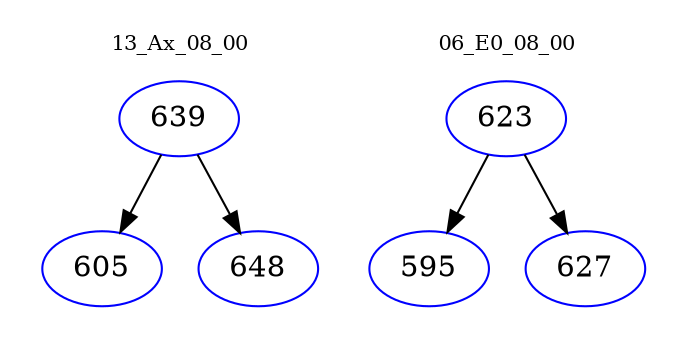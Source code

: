digraph{
subgraph cluster_0 {
color = white
label = "13_Ax_08_00";
fontsize=10;
T0_639 [label="639", color="blue"]
T0_639 -> T0_605 [color="black"]
T0_605 [label="605", color="blue"]
T0_639 -> T0_648 [color="black"]
T0_648 [label="648", color="blue"]
}
subgraph cluster_1 {
color = white
label = "06_E0_08_00";
fontsize=10;
T1_623 [label="623", color="blue"]
T1_623 -> T1_595 [color="black"]
T1_595 [label="595", color="blue"]
T1_623 -> T1_627 [color="black"]
T1_627 [label="627", color="blue"]
}
}

